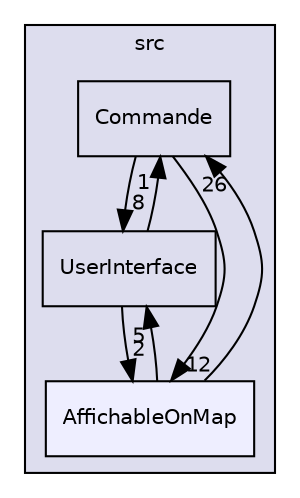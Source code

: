 digraph "/home/aymeric/Documents/Travail/Polytech/S8/INFO/Projet/testes/testUI/src/AffichableOnMap" {
  compound=true
  node [ fontsize="10", fontname="Helvetica"];
  edge [ labelfontsize="10", labelfontname="Helvetica"];
  subgraph clusterdir_68267d1309a1af8e8297ef4c3efbcdba {
    graph [ bgcolor="#ddddee", pencolor="black", label="src" fontname="Helvetica", fontsize="10", URL="dir_68267d1309a1af8e8297ef4c3efbcdba.html"]
  dir_4daa9e933e0e2dd844dc526d7d8fe4e8 [shape=box label="Commande" URL="dir_4daa9e933e0e2dd844dc526d7d8fe4e8.html"];
  dir_81e13ff2cf2ef9aa9f9e473f8360d78f [shape=box label="UserInterface" URL="dir_81e13ff2cf2ef9aa9f9e473f8360d78f.html"];
  dir_16e9d917de5e88badbfc0ef7cd98b1a0 [shape=box, label="AffichableOnMap", style="filled", fillcolor="#eeeeff", pencolor="black", URL="dir_16e9d917de5e88badbfc0ef7cd98b1a0.html"];
  }
  dir_16e9d917de5e88badbfc0ef7cd98b1a0->dir_4daa9e933e0e2dd844dc526d7d8fe4e8 [headlabel="26", labeldistance=1.5 headhref="dir_000001_000003.html"];
  dir_16e9d917de5e88badbfc0ef7cd98b1a0->dir_81e13ff2cf2ef9aa9f9e473f8360d78f [headlabel="5", labeldistance=1.5 headhref="dir_000001_000004.html"];
  dir_4daa9e933e0e2dd844dc526d7d8fe4e8->dir_16e9d917de5e88badbfc0ef7cd98b1a0 [headlabel="12", labeldistance=1.5 headhref="dir_000003_000001.html"];
  dir_4daa9e933e0e2dd844dc526d7d8fe4e8->dir_81e13ff2cf2ef9aa9f9e473f8360d78f [headlabel="8", labeldistance=1.5 headhref="dir_000003_000004.html"];
  dir_81e13ff2cf2ef9aa9f9e473f8360d78f->dir_16e9d917de5e88badbfc0ef7cd98b1a0 [headlabel="2", labeldistance=1.5 headhref="dir_000004_000001.html"];
  dir_81e13ff2cf2ef9aa9f9e473f8360d78f->dir_4daa9e933e0e2dd844dc526d7d8fe4e8 [headlabel="1", labeldistance=1.5 headhref="dir_000004_000003.html"];
}
